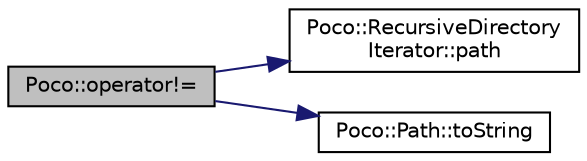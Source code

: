 digraph "Poco::operator!="
{
 // LATEX_PDF_SIZE
  edge [fontname="Helvetica",fontsize="10",labelfontname="Helvetica",labelfontsize="10"];
  node [fontname="Helvetica",fontsize="10",shape=record];
  rankdir="LR";
  Node1 [label="Poco::operator!=",height=0.2,width=0.4,color="black", fillcolor="grey75", style="filled", fontcolor="black",tooltip=" "];
  Node1 -> Node2 [color="midnightblue",fontsize="10",style="solid",fontname="Helvetica"];
  Node2 [label="Poco::RecursiveDirectory\lIterator::path",height=0.2,width=0.4,color="black", fillcolor="white", style="filled",URL="$classPoco_1_1RecursiveDirectoryIterator.html#afdf4c51bd86268273705d16ea9848154",tooltip="Returns the current path."];
  Node1 -> Node3 [color="midnightblue",fontsize="10",style="solid",fontname="Helvetica"];
  Node3 [label="Poco::Path::toString",height=0.2,width=0.4,color="black", fillcolor="white", style="filled",URL="$classPoco_1_1Path.html#a551bdf3fdd5307fe8d0cfa13bb687323",tooltip="Assigns a string containing a path."];
}
